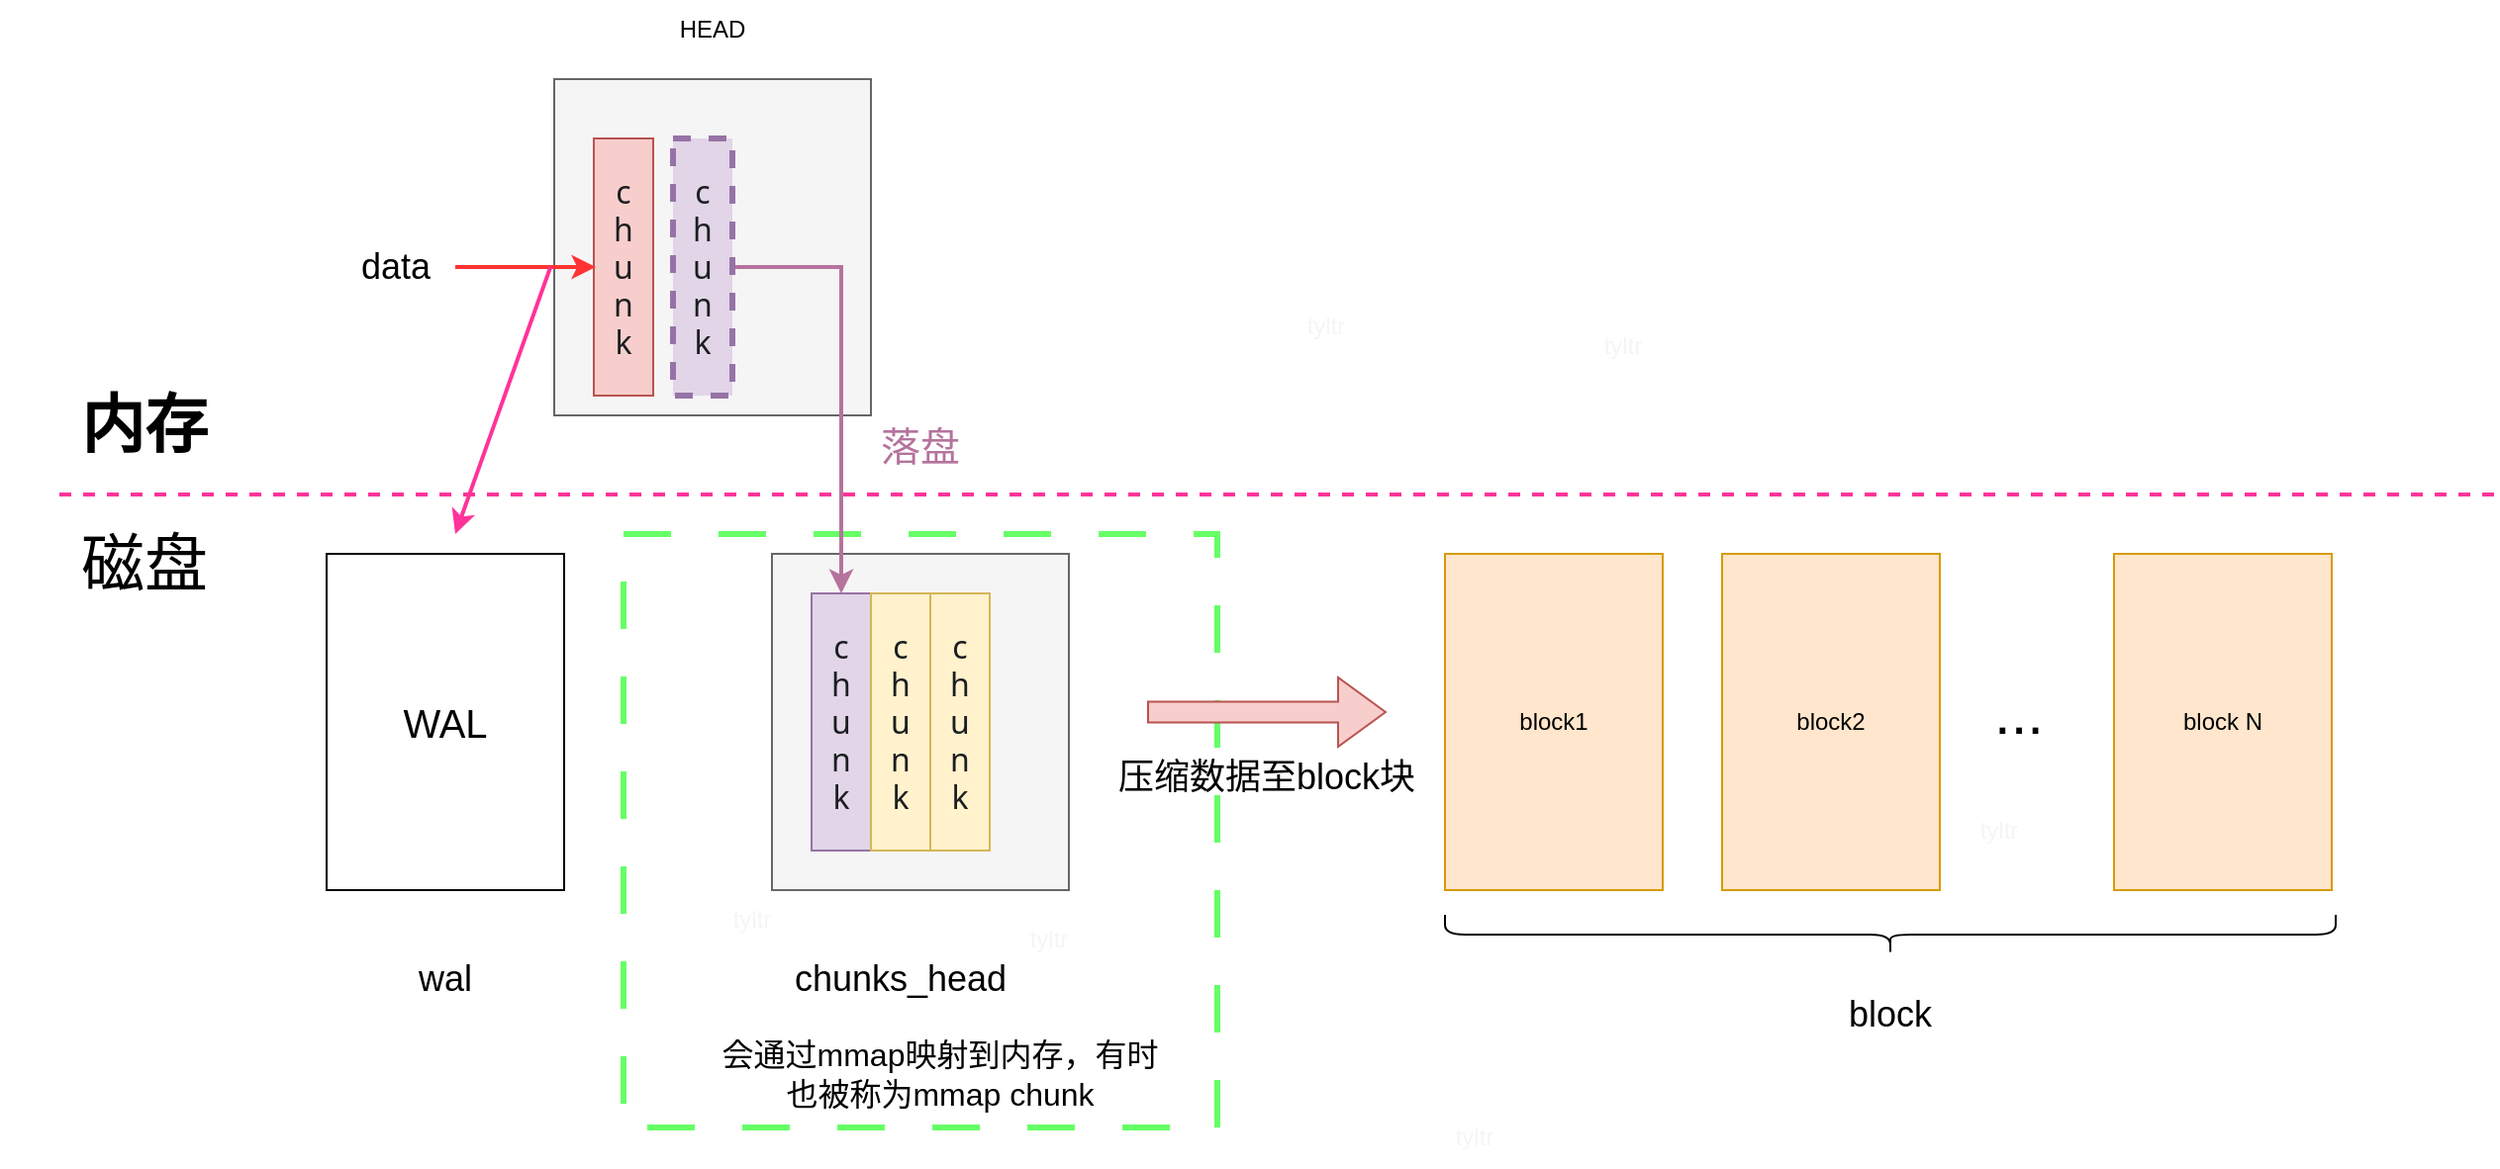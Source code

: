 <mxfile version="24.6.1" type="device">
  <diagram name="第 1 页" id="9xQGmyetNfNVExgDBl1A">
    <mxGraphModel dx="2261" dy="907" grid="1" gridSize="10" guides="1" tooltips="1" connect="1" arrows="1" fold="1" page="1" pageScale="1" pageWidth="827" pageHeight="1169" math="0" shadow="0">
      <root>
        <mxCell id="0" />
        <mxCell id="1" parent="0" />
        <mxCell id="vzht8I0w4HQIalV0KVmI-1" value="" style="rounded=0;whiteSpace=wrap;html=1;dashed=1;dashPattern=8 8;strokeColor=#66FF66;strokeWidth=3;" vertex="1" parent="1">
          <mxGeometry x="65" y="300" width="300" height="300" as="geometry" />
        </mxCell>
        <mxCell id="mmVheJzSjOhpwrXKnUNT-1" value="block1" style="rounded=0;whiteSpace=wrap;html=1;fillColor=#ffe6cc;strokeColor=#d79b00;" parent="1" vertex="1">
          <mxGeometry x="480" y="310" width="110" height="170" as="geometry" />
        </mxCell>
        <mxCell id="mmVheJzSjOhpwrXKnUNT-9" value="" style="rounded=0;whiteSpace=wrap;html=1;fillColor=#f5f5f5;strokeColor=#666666;fontColor=#333333;" parent="1" vertex="1">
          <mxGeometry x="30" y="70" width="160" height="170" as="geometry" />
        </mxCell>
        <mxCell id="mmVheJzSjOhpwrXKnUNT-10" value="HEAD" style="text;html=1;align=center;verticalAlign=middle;whiteSpace=wrap;rounded=0;" parent="1" vertex="1">
          <mxGeometry x="80" y="30" width="60" height="30" as="geometry" />
        </mxCell>
        <mxCell id="mmVheJzSjOhpwrXKnUNT-11" value="" style="endArrow=none;dashed=1;html=1;rounded=0;strokeWidth=2;strokeColor=#FF3399;" parent="1" edge="1">
          <mxGeometry width="50" height="50" relative="1" as="geometry">
            <mxPoint x="-220" y="280" as="sourcePoint" />
            <mxPoint x="1010" y="280" as="targetPoint" />
          </mxGeometry>
        </mxCell>
        <mxCell id="mmVheJzSjOhpwrXKnUNT-12" value="&lt;font style=&quot;font-size: 32px;&quot;&gt;内存&lt;/font&gt;" style="text;html=1;align=center;verticalAlign=middle;whiteSpace=wrap;rounded=0;fontStyle=1" parent="1" vertex="1">
          <mxGeometry x="-250" y="230" width="146" height="30" as="geometry" />
        </mxCell>
        <mxCell id="mmVheJzSjOhpwrXKnUNT-13" value="&lt;span style=&quot;font-size: 32px;&quot;&gt;磁盘&lt;/span&gt;" style="text;html=1;align=center;verticalAlign=middle;whiteSpace=wrap;rounded=0;" parent="1" vertex="1">
          <mxGeometry x="-250" y="300" width="146" height="30" as="geometry" />
        </mxCell>
        <mxCell id="mmVheJzSjOhpwrXKnUNT-15" value="&lt;font style=&quot;font-size: 18px;&quot;&gt;data&lt;/font&gt;" style="text;html=1;align=center;verticalAlign=middle;whiteSpace=wrap;rounded=0;" parent="1" vertex="1">
          <mxGeometry x="-80" y="150" width="60" height="30" as="geometry" />
        </mxCell>
        <mxCell id="mmVheJzSjOhpwrXKnUNT-17" value="&lt;font style=&quot;font-size: 20px;&quot;&gt;WAL&lt;/font&gt;" style="rounded=0;whiteSpace=wrap;html=1;" parent="1" vertex="1">
          <mxGeometry x="-85" y="310" width="120" height="170" as="geometry" />
        </mxCell>
        <mxCell id="mmVheJzSjOhpwrXKnUNT-18" value="&lt;span style=&quot;color: rgb(28, 30, 33); font-family: system-ui, -apple-system, &amp;quot;Segoe UI&amp;quot;, Roboto, Ubuntu, Cantarell, &amp;quot;Noto Sans&amp;quot;, sans-serif, &amp;quot;system-ui&amp;quot;, &amp;quot;Segoe UI&amp;quot;, Helvetica, Arial, sans-serif, &amp;quot;Apple Color Emoji&amp;quot;, &amp;quot;Segoe UI Emoji&amp;quot;, &amp;quot;Segoe UI Symbol&amp;quot;; font-size: 16px; text-align: start;&quot;&gt;c&lt;/span&gt;&lt;div&gt;&lt;span style=&quot;color: rgb(28, 30, 33); font-family: system-ui, -apple-system, &amp;quot;Segoe UI&amp;quot;, Roboto, Ubuntu, Cantarell, &amp;quot;Noto Sans&amp;quot;, sans-serif, &amp;quot;system-ui&amp;quot;, &amp;quot;Segoe UI&amp;quot;, Helvetica, Arial, sans-serif, &amp;quot;Apple Color Emoji&amp;quot;, &amp;quot;Segoe UI Emoji&amp;quot;, &amp;quot;Segoe UI Symbol&amp;quot;; font-size: 16px; text-align: start;&quot;&gt;h&lt;/span&gt;&lt;/div&gt;&lt;div&gt;&lt;span style=&quot;color: rgb(28, 30, 33); font-family: system-ui, -apple-system, &amp;quot;Segoe UI&amp;quot;, Roboto, Ubuntu, Cantarell, &amp;quot;Noto Sans&amp;quot;, sans-serif, &amp;quot;system-ui&amp;quot;, &amp;quot;Segoe UI&amp;quot;, Helvetica, Arial, sans-serif, &amp;quot;Apple Color Emoji&amp;quot;, &amp;quot;Segoe UI Emoji&amp;quot;, &amp;quot;Segoe UI Symbol&amp;quot;; font-size: 16px; text-align: start;&quot;&gt;u&lt;/span&gt;&lt;/div&gt;&lt;div&gt;&lt;span style=&quot;color: rgb(28, 30, 33); font-family: system-ui, -apple-system, &amp;quot;Segoe UI&amp;quot;, Roboto, Ubuntu, Cantarell, &amp;quot;Noto Sans&amp;quot;, sans-serif, &amp;quot;system-ui&amp;quot;, &amp;quot;Segoe UI&amp;quot;, Helvetica, Arial, sans-serif, &amp;quot;Apple Color Emoji&amp;quot;, &amp;quot;Segoe UI Emoji&amp;quot;, &amp;quot;Segoe UI Symbol&amp;quot;; font-size: 16px; text-align: start;&quot;&gt;n&lt;/span&gt;&lt;/div&gt;&lt;div&gt;&lt;span style=&quot;color: rgb(28, 30, 33); font-family: system-ui, -apple-system, &amp;quot;Segoe UI&amp;quot;, Roboto, Ubuntu, Cantarell, &amp;quot;Noto Sans&amp;quot;, sans-serif, &amp;quot;system-ui&amp;quot;, &amp;quot;Segoe UI&amp;quot;, Helvetica, Arial, sans-serif, &amp;quot;Apple Color Emoji&amp;quot;, &amp;quot;Segoe UI Emoji&amp;quot;, &amp;quot;Segoe UI Symbol&amp;quot;; font-size: 16px; text-align: start;&quot;&gt;k&lt;/span&gt;&lt;/div&gt;" style="rounded=0;whiteSpace=wrap;html=1;fillColor=#f8cecc;strokeColor=#b85450;" parent="1" vertex="1">
          <mxGeometry x="50" y="100" width="30" height="130" as="geometry" />
        </mxCell>
        <mxCell id="mmVheJzSjOhpwrXKnUNT-24" value="" style="rounded=0;whiteSpace=wrap;html=1;fillColor=#f5f5f5;strokeColor=#666666;fontColor=#333333;" parent="1" vertex="1">
          <mxGeometry x="140" y="310" width="150" height="170" as="geometry" />
        </mxCell>
        <mxCell id="mmVheJzSjOhpwrXKnUNT-19" value="&lt;span style=&quot;color: rgb(28, 30, 33); font-family: system-ui, -apple-system, &amp;quot;Segoe UI&amp;quot;, Roboto, Ubuntu, Cantarell, &amp;quot;Noto Sans&amp;quot;, sans-serif, &amp;quot;system-ui&amp;quot;, &amp;quot;Segoe UI&amp;quot;, Helvetica, Arial, sans-serif, &amp;quot;Apple Color Emoji&amp;quot;, &amp;quot;Segoe UI Emoji&amp;quot;, &amp;quot;Segoe UI Symbol&amp;quot;; font-size: 16px; text-align: start;&quot;&gt;c&lt;/span&gt;&lt;div&gt;&lt;span style=&quot;color: rgb(28, 30, 33); font-family: system-ui, -apple-system, &amp;quot;Segoe UI&amp;quot;, Roboto, Ubuntu, Cantarell, &amp;quot;Noto Sans&amp;quot;, sans-serif, &amp;quot;system-ui&amp;quot;, &amp;quot;Segoe UI&amp;quot;, Helvetica, Arial, sans-serif, &amp;quot;Apple Color Emoji&amp;quot;, &amp;quot;Segoe UI Emoji&amp;quot;, &amp;quot;Segoe UI Symbol&amp;quot;; font-size: 16px; text-align: start;&quot;&gt;h&lt;/span&gt;&lt;/div&gt;&lt;div&gt;&lt;span style=&quot;color: rgb(28, 30, 33); font-family: system-ui, -apple-system, &amp;quot;Segoe UI&amp;quot;, Roboto, Ubuntu, Cantarell, &amp;quot;Noto Sans&amp;quot;, sans-serif, &amp;quot;system-ui&amp;quot;, &amp;quot;Segoe UI&amp;quot;, Helvetica, Arial, sans-serif, &amp;quot;Apple Color Emoji&amp;quot;, &amp;quot;Segoe UI Emoji&amp;quot;, &amp;quot;Segoe UI Symbol&amp;quot;; font-size: 16px; text-align: start;&quot;&gt;u&lt;/span&gt;&lt;/div&gt;&lt;div&gt;&lt;span style=&quot;color: rgb(28, 30, 33); font-family: system-ui, -apple-system, &amp;quot;Segoe UI&amp;quot;, Roboto, Ubuntu, Cantarell, &amp;quot;Noto Sans&amp;quot;, sans-serif, &amp;quot;system-ui&amp;quot;, &amp;quot;Segoe UI&amp;quot;, Helvetica, Arial, sans-serif, &amp;quot;Apple Color Emoji&amp;quot;, &amp;quot;Segoe UI Emoji&amp;quot;, &amp;quot;Segoe UI Symbol&amp;quot;; font-size: 16px; text-align: start;&quot;&gt;n&lt;/span&gt;&lt;/div&gt;&lt;div&gt;&lt;span style=&quot;color: rgb(28, 30, 33); font-family: system-ui, -apple-system, &amp;quot;Segoe UI&amp;quot;, Roboto, Ubuntu, Cantarell, &amp;quot;Noto Sans&amp;quot;, sans-serif, &amp;quot;system-ui&amp;quot;, &amp;quot;Segoe UI&amp;quot;, Helvetica, Arial, sans-serif, &amp;quot;Apple Color Emoji&amp;quot;, &amp;quot;Segoe UI Emoji&amp;quot;, &amp;quot;Segoe UI Symbol&amp;quot;; font-size: 16px; text-align: start;&quot;&gt;k&lt;/span&gt;&lt;/div&gt;" style="rounded=0;whiteSpace=wrap;html=1;fillColor=#e1d5e7;strokeColor=#9673a6;" parent="1" vertex="1">
          <mxGeometry x="160" y="330" width="30" height="130" as="geometry" />
        </mxCell>
        <mxCell id="mmVheJzSjOhpwrXKnUNT-22" value="" style="endArrow=classic;html=1;rounded=0;entryX=0.033;entryY=0.631;entryDx=0;entryDy=0;entryPerimeter=0;strokeWidth=2;strokeColor=#FF3333;" parent="1" edge="1">
          <mxGeometry width="50" height="50" relative="1" as="geometry">
            <mxPoint x="-20" y="165" as="sourcePoint" />
            <mxPoint x="50.99" y="165.0" as="targetPoint" />
          </mxGeometry>
        </mxCell>
        <mxCell id="mmVheJzSjOhpwrXKnUNT-25" value="block2" style="rounded=0;whiteSpace=wrap;html=1;fillColor=#ffe6cc;strokeColor=#d79b00;" parent="1" vertex="1">
          <mxGeometry x="620" y="310" width="110" height="170" as="geometry" />
        </mxCell>
        <mxCell id="mmVheJzSjOhpwrXKnUNT-26" value="block N" style="rounded=0;whiteSpace=wrap;html=1;fillColor=#ffe6cc;strokeColor=#d79b00;" parent="1" vertex="1">
          <mxGeometry x="818" y="310" width="110" height="170" as="geometry" />
        </mxCell>
        <mxCell id="mmVheJzSjOhpwrXKnUNT-27" value="&lt;font style=&quot;font-size: 30px;&quot;&gt;...&lt;/font&gt;" style="text;html=1;align=center;verticalAlign=middle;whiteSpace=wrap;rounded=0;" parent="1" vertex="1">
          <mxGeometry x="740" y="375" width="60" height="30" as="geometry" />
        </mxCell>
        <mxCell id="mmVheJzSjOhpwrXKnUNT-30" style="edgeStyle=orthogonalEdgeStyle;rounded=0;orthogonalLoop=1;jettySize=auto;html=1;exitX=1;exitY=0.5;exitDx=0;exitDy=0;entryX=0.5;entryY=0;entryDx=0;entryDy=0;fillColor=#fff2cc;strokeColor=#B5739D;strokeWidth=2;" parent="1" source="mmVheJzSjOhpwrXKnUNT-28" target="mmVheJzSjOhpwrXKnUNT-19" edge="1">
          <mxGeometry relative="1" as="geometry" />
        </mxCell>
        <mxCell id="mmVheJzSjOhpwrXKnUNT-28" value="&lt;span style=&quot;color: rgb(28, 30, 33); font-family: system-ui, -apple-system, &amp;quot;Segoe UI&amp;quot;, Roboto, Ubuntu, Cantarell, &amp;quot;Noto Sans&amp;quot;, sans-serif, &amp;quot;system-ui&amp;quot;, &amp;quot;Segoe UI&amp;quot;, Helvetica, Arial, sans-serif, &amp;quot;Apple Color Emoji&amp;quot;, &amp;quot;Segoe UI Emoji&amp;quot;, &amp;quot;Segoe UI Symbol&amp;quot;; font-size: 16px; text-align: start;&quot;&gt;c&lt;/span&gt;&lt;div&gt;&lt;span style=&quot;color: rgb(28, 30, 33); font-family: system-ui, -apple-system, &amp;quot;Segoe UI&amp;quot;, Roboto, Ubuntu, Cantarell, &amp;quot;Noto Sans&amp;quot;, sans-serif, &amp;quot;system-ui&amp;quot;, &amp;quot;Segoe UI&amp;quot;, Helvetica, Arial, sans-serif, &amp;quot;Apple Color Emoji&amp;quot;, &amp;quot;Segoe UI Emoji&amp;quot;, &amp;quot;Segoe UI Symbol&amp;quot;; font-size: 16px; text-align: start;&quot;&gt;h&lt;/span&gt;&lt;/div&gt;&lt;div&gt;&lt;span style=&quot;color: rgb(28, 30, 33); font-family: system-ui, -apple-system, &amp;quot;Segoe UI&amp;quot;, Roboto, Ubuntu, Cantarell, &amp;quot;Noto Sans&amp;quot;, sans-serif, &amp;quot;system-ui&amp;quot;, &amp;quot;Segoe UI&amp;quot;, Helvetica, Arial, sans-serif, &amp;quot;Apple Color Emoji&amp;quot;, &amp;quot;Segoe UI Emoji&amp;quot;, &amp;quot;Segoe UI Symbol&amp;quot;; font-size: 16px; text-align: start;&quot;&gt;u&lt;/span&gt;&lt;/div&gt;&lt;div&gt;&lt;span style=&quot;color: rgb(28, 30, 33); font-family: system-ui, -apple-system, &amp;quot;Segoe UI&amp;quot;, Roboto, Ubuntu, Cantarell, &amp;quot;Noto Sans&amp;quot;, sans-serif, &amp;quot;system-ui&amp;quot;, &amp;quot;Segoe UI&amp;quot;, Helvetica, Arial, sans-serif, &amp;quot;Apple Color Emoji&amp;quot;, &amp;quot;Segoe UI Emoji&amp;quot;, &amp;quot;Segoe UI Symbol&amp;quot;; font-size: 16px; text-align: start;&quot;&gt;n&lt;/span&gt;&lt;/div&gt;&lt;div&gt;&lt;span style=&quot;color: rgb(28, 30, 33); font-family: system-ui, -apple-system, &amp;quot;Segoe UI&amp;quot;, Roboto, Ubuntu, Cantarell, &amp;quot;Noto Sans&amp;quot;, sans-serif, &amp;quot;system-ui&amp;quot;, &amp;quot;Segoe UI&amp;quot;, Helvetica, Arial, sans-serif, &amp;quot;Apple Color Emoji&amp;quot;, &amp;quot;Segoe UI Emoji&amp;quot;, &amp;quot;Segoe UI Symbol&amp;quot;; font-size: 16px; text-align: start;&quot;&gt;k&lt;/span&gt;&lt;/div&gt;" style="rounded=0;whiteSpace=wrap;html=1;fillColor=#e1d5e7;strokeColor=#9673a6;dashed=1;strokeWidth=3;" parent="1" vertex="1">
          <mxGeometry x="90" y="100" width="30" height="130" as="geometry" />
        </mxCell>
        <mxCell id="mmVheJzSjOhpwrXKnUNT-29" value="&lt;span style=&quot;color: rgb(28, 30, 33); font-family: system-ui, -apple-system, &amp;quot;Segoe UI&amp;quot;, Roboto, Ubuntu, Cantarell, &amp;quot;Noto Sans&amp;quot;, sans-serif, &amp;quot;system-ui&amp;quot;, &amp;quot;Segoe UI&amp;quot;, Helvetica, Arial, sans-serif, &amp;quot;Apple Color Emoji&amp;quot;, &amp;quot;Segoe UI Emoji&amp;quot;, &amp;quot;Segoe UI Symbol&amp;quot;; font-size: 16px; text-align: start;&quot;&gt;c&lt;/span&gt;&lt;div&gt;&lt;span style=&quot;color: rgb(28, 30, 33); font-family: system-ui, -apple-system, &amp;quot;Segoe UI&amp;quot;, Roboto, Ubuntu, Cantarell, &amp;quot;Noto Sans&amp;quot;, sans-serif, &amp;quot;system-ui&amp;quot;, &amp;quot;Segoe UI&amp;quot;, Helvetica, Arial, sans-serif, &amp;quot;Apple Color Emoji&amp;quot;, &amp;quot;Segoe UI Emoji&amp;quot;, &amp;quot;Segoe UI Symbol&amp;quot;; font-size: 16px; text-align: start;&quot;&gt;h&lt;/span&gt;&lt;/div&gt;&lt;div&gt;&lt;span style=&quot;color: rgb(28, 30, 33); font-family: system-ui, -apple-system, &amp;quot;Segoe UI&amp;quot;, Roboto, Ubuntu, Cantarell, &amp;quot;Noto Sans&amp;quot;, sans-serif, &amp;quot;system-ui&amp;quot;, &amp;quot;Segoe UI&amp;quot;, Helvetica, Arial, sans-serif, &amp;quot;Apple Color Emoji&amp;quot;, &amp;quot;Segoe UI Emoji&amp;quot;, &amp;quot;Segoe UI Symbol&amp;quot;; font-size: 16px; text-align: start;&quot;&gt;u&lt;/span&gt;&lt;/div&gt;&lt;div&gt;&lt;span style=&quot;color: rgb(28, 30, 33); font-family: system-ui, -apple-system, &amp;quot;Segoe UI&amp;quot;, Roboto, Ubuntu, Cantarell, &amp;quot;Noto Sans&amp;quot;, sans-serif, &amp;quot;system-ui&amp;quot;, &amp;quot;Segoe UI&amp;quot;, Helvetica, Arial, sans-serif, &amp;quot;Apple Color Emoji&amp;quot;, &amp;quot;Segoe UI Emoji&amp;quot;, &amp;quot;Segoe UI Symbol&amp;quot;; font-size: 16px; text-align: start;&quot;&gt;n&lt;/span&gt;&lt;/div&gt;&lt;div&gt;&lt;span style=&quot;color: rgb(28, 30, 33); font-family: system-ui, -apple-system, &amp;quot;Segoe UI&amp;quot;, Roboto, Ubuntu, Cantarell, &amp;quot;Noto Sans&amp;quot;, sans-serif, &amp;quot;system-ui&amp;quot;, &amp;quot;Segoe UI&amp;quot;, Helvetica, Arial, sans-serif, &amp;quot;Apple Color Emoji&amp;quot;, &amp;quot;Segoe UI Emoji&amp;quot;, &amp;quot;Segoe UI Symbol&amp;quot;; font-size: 16px; text-align: start;&quot;&gt;k&lt;/span&gt;&lt;/div&gt;" style="rounded=0;whiteSpace=wrap;html=1;fillColor=#fff2cc;strokeColor=#d6b656;" parent="1" vertex="1">
          <mxGeometry x="190" y="330" width="30" height="130" as="geometry" />
        </mxCell>
        <mxCell id="mmVheJzSjOhpwrXKnUNT-31" value="&lt;span style=&quot;color: rgb(28, 30, 33); font-family: system-ui, -apple-system, &amp;quot;Segoe UI&amp;quot;, Roboto, Ubuntu, Cantarell, &amp;quot;Noto Sans&amp;quot;, sans-serif, &amp;quot;system-ui&amp;quot;, &amp;quot;Segoe UI&amp;quot;, Helvetica, Arial, sans-serif, &amp;quot;Apple Color Emoji&amp;quot;, &amp;quot;Segoe UI Emoji&amp;quot;, &amp;quot;Segoe UI Symbol&amp;quot;; font-size: 16px; text-align: start;&quot;&gt;c&lt;/span&gt;&lt;div&gt;&lt;span style=&quot;color: rgb(28, 30, 33); font-family: system-ui, -apple-system, &amp;quot;Segoe UI&amp;quot;, Roboto, Ubuntu, Cantarell, &amp;quot;Noto Sans&amp;quot;, sans-serif, &amp;quot;system-ui&amp;quot;, &amp;quot;Segoe UI&amp;quot;, Helvetica, Arial, sans-serif, &amp;quot;Apple Color Emoji&amp;quot;, &amp;quot;Segoe UI Emoji&amp;quot;, &amp;quot;Segoe UI Symbol&amp;quot;; font-size: 16px; text-align: start;&quot;&gt;h&lt;/span&gt;&lt;/div&gt;&lt;div&gt;&lt;span style=&quot;color: rgb(28, 30, 33); font-family: system-ui, -apple-system, &amp;quot;Segoe UI&amp;quot;, Roboto, Ubuntu, Cantarell, &amp;quot;Noto Sans&amp;quot;, sans-serif, &amp;quot;system-ui&amp;quot;, &amp;quot;Segoe UI&amp;quot;, Helvetica, Arial, sans-serif, &amp;quot;Apple Color Emoji&amp;quot;, &amp;quot;Segoe UI Emoji&amp;quot;, &amp;quot;Segoe UI Symbol&amp;quot;; font-size: 16px; text-align: start;&quot;&gt;u&lt;/span&gt;&lt;/div&gt;&lt;div&gt;&lt;span style=&quot;color: rgb(28, 30, 33); font-family: system-ui, -apple-system, &amp;quot;Segoe UI&amp;quot;, Roboto, Ubuntu, Cantarell, &amp;quot;Noto Sans&amp;quot;, sans-serif, &amp;quot;system-ui&amp;quot;, &amp;quot;Segoe UI&amp;quot;, Helvetica, Arial, sans-serif, &amp;quot;Apple Color Emoji&amp;quot;, &amp;quot;Segoe UI Emoji&amp;quot;, &amp;quot;Segoe UI Symbol&amp;quot;; font-size: 16px; text-align: start;&quot;&gt;n&lt;/span&gt;&lt;/div&gt;&lt;div&gt;&lt;span style=&quot;color: rgb(28, 30, 33); font-family: system-ui, -apple-system, &amp;quot;Segoe UI&amp;quot;, Roboto, Ubuntu, Cantarell, &amp;quot;Noto Sans&amp;quot;, sans-serif, &amp;quot;system-ui&amp;quot;, &amp;quot;Segoe UI&amp;quot;, Helvetica, Arial, sans-serif, &amp;quot;Apple Color Emoji&amp;quot;, &amp;quot;Segoe UI Emoji&amp;quot;, &amp;quot;Segoe UI Symbol&amp;quot;; font-size: 16px; text-align: start;&quot;&gt;k&lt;/span&gt;&lt;/div&gt;" style="rounded=0;whiteSpace=wrap;html=1;fillColor=#fff2cc;strokeColor=#d6b656;" parent="1" vertex="1">
          <mxGeometry x="220" y="330" width="30" height="130" as="geometry" />
        </mxCell>
        <mxCell id="mmVheJzSjOhpwrXKnUNT-33" value="" style="shape=curlyBracket;whiteSpace=wrap;html=1;rounded=1;labelPosition=left;verticalLabelPosition=middle;align=right;verticalAlign=middle;direction=north;" parent="1" vertex="1">
          <mxGeometry x="480" y="492.5" width="450" height="20" as="geometry" />
        </mxCell>
        <mxCell id="mmVheJzSjOhpwrXKnUNT-35" value="" style="shape=singleArrow;whiteSpace=wrap;html=1;fillColor=#f8cecc;strokeColor=#b85450;" parent="1" vertex="1">
          <mxGeometry x="330" y="372.5" width="120" height="35" as="geometry" />
        </mxCell>
        <mxCell id="mmVheJzSjOhpwrXKnUNT-36" value="" style="endArrow=classic;html=1;rounded=0;strokeWidth=2;strokeColor=#FF3399;exitX=-0.012;exitY=0.559;exitDx=0;exitDy=0;exitPerimeter=0;" parent="1" source="mmVheJzSjOhpwrXKnUNT-9" edge="1">
          <mxGeometry width="50" height="50" relative="1" as="geometry">
            <mxPoint x="40" y="165" as="sourcePoint" />
            <mxPoint x="-20" y="300" as="targetPoint" />
          </mxGeometry>
        </mxCell>
        <mxCell id="mmVheJzSjOhpwrXKnUNT-37" value="&lt;font style=&quot;font-size: 18px;&quot;&gt;block&lt;/font&gt;" style="text;html=1;align=center;verticalAlign=middle;whiteSpace=wrap;rounded=0;" parent="1" vertex="1">
          <mxGeometry x="675" y="527.5" width="60" height="30" as="geometry" />
        </mxCell>
        <mxCell id="mmVheJzSjOhpwrXKnUNT-38" value="&lt;font color=&quot;#b5739d&quot;&gt;&lt;span style=&quot;font-size: 20px;&quot;&gt;落盘&lt;/span&gt;&lt;/font&gt;" style="text;html=1;align=center;verticalAlign=middle;whiteSpace=wrap;rounded=0;" parent="1" vertex="1">
          <mxGeometry x="185" y="240" width="60" height="30" as="geometry" />
        </mxCell>
        <mxCell id="mmVheJzSjOhpwrXKnUNT-39" value="&lt;font style=&quot;font-size: 18px;&quot;&gt;chunks_head&lt;/font&gt;" style="text;html=1;align=center;verticalAlign=middle;whiteSpace=wrap;rounded=0;" parent="1" vertex="1">
          <mxGeometry x="175" y="510" width="60" height="30" as="geometry" />
        </mxCell>
        <mxCell id="mmVheJzSjOhpwrXKnUNT-40" value="&lt;span style=&quot;font-size: 18px;&quot;&gt;wal&lt;/span&gt;" style="text;html=1;align=center;verticalAlign=middle;whiteSpace=wrap;rounded=0;" parent="1" vertex="1">
          <mxGeometry x="-55" y="510" width="60" height="30" as="geometry" />
        </mxCell>
        <mxCell id="mmVheJzSjOhpwrXKnUNT-41" value="&lt;font style=&quot;font-size: 18px;&quot;&gt;压缩数据至block块&lt;/font&gt;" style="text;html=1;align=center;verticalAlign=middle;whiteSpace=wrap;rounded=0;" parent="1" vertex="1">
          <mxGeometry x="305" y="407.5" width="170" height="30" as="geometry" />
        </mxCell>
        <mxCell id="vzht8I0w4HQIalV0KVmI-3" value="&lt;font style=&quot;font-size: 16px;&quot;&gt;会通过mmap映射到内存，有时也被称为mmap chunk&lt;/font&gt;" style="text;html=1;align=center;verticalAlign=middle;whiteSpace=wrap;rounded=0;" vertex="1" parent="1">
          <mxGeometry x="110" y="557.5" width="230" height="30" as="geometry" />
        </mxCell>
        <mxCell id="vzht8I0w4HQIalV0KVmI-4" value="&lt;font color=&quot;#f5f5f5&quot;&gt;tyltr&lt;/font&gt;" style="text;html=1;align=center;verticalAlign=middle;whiteSpace=wrap;rounded=0;" vertex="1" parent="1">
          <mxGeometry x="390" y="180" width="60" height="30" as="geometry" />
        </mxCell>
        <mxCell id="vzht8I0w4HQIalV0KVmI-5" value="&lt;font color=&quot;#f5f5f5&quot;&gt;tyltr&lt;/font&gt;" style="text;html=1;align=center;verticalAlign=middle;whiteSpace=wrap;rounded=0;" vertex="1" parent="1">
          <mxGeometry x="540" y="190" width="60" height="30" as="geometry" />
        </mxCell>
        <mxCell id="vzht8I0w4HQIalV0KVmI-6" value="&lt;font color=&quot;#f5f5f5&quot;&gt;tyltr&lt;/font&gt;" style="text;html=1;align=center;verticalAlign=middle;whiteSpace=wrap;rounded=0;" vertex="1" parent="1">
          <mxGeometry x="100" y="480" width="60" height="30" as="geometry" />
        </mxCell>
        <mxCell id="vzht8I0w4HQIalV0KVmI-7" value="&lt;font color=&quot;#f5f5f5&quot;&gt;tyltr&lt;/font&gt;" style="text;html=1;align=center;verticalAlign=middle;whiteSpace=wrap;rounded=0;" vertex="1" parent="1">
          <mxGeometry x="250" y="490" width="60" height="30" as="geometry" />
        </mxCell>
        <mxCell id="vzht8I0w4HQIalV0KVmI-8" value="&lt;font color=&quot;#f5f5f5&quot;&gt;tyltr&lt;/font&gt;" style="text;html=1;align=center;verticalAlign=middle;whiteSpace=wrap;rounded=0;" vertex="1" parent="1">
          <mxGeometry x="465" y="590" width="60" height="30" as="geometry" />
        </mxCell>
        <mxCell id="vzht8I0w4HQIalV0KVmI-9" value="&lt;font color=&quot;#f5f5f5&quot;&gt;tyltr&lt;/font&gt;" style="text;html=1;align=center;verticalAlign=middle;whiteSpace=wrap;rounded=0;" vertex="1" parent="1">
          <mxGeometry x="730" y="435" width="60" height="30" as="geometry" />
        </mxCell>
      </root>
    </mxGraphModel>
  </diagram>
</mxfile>
